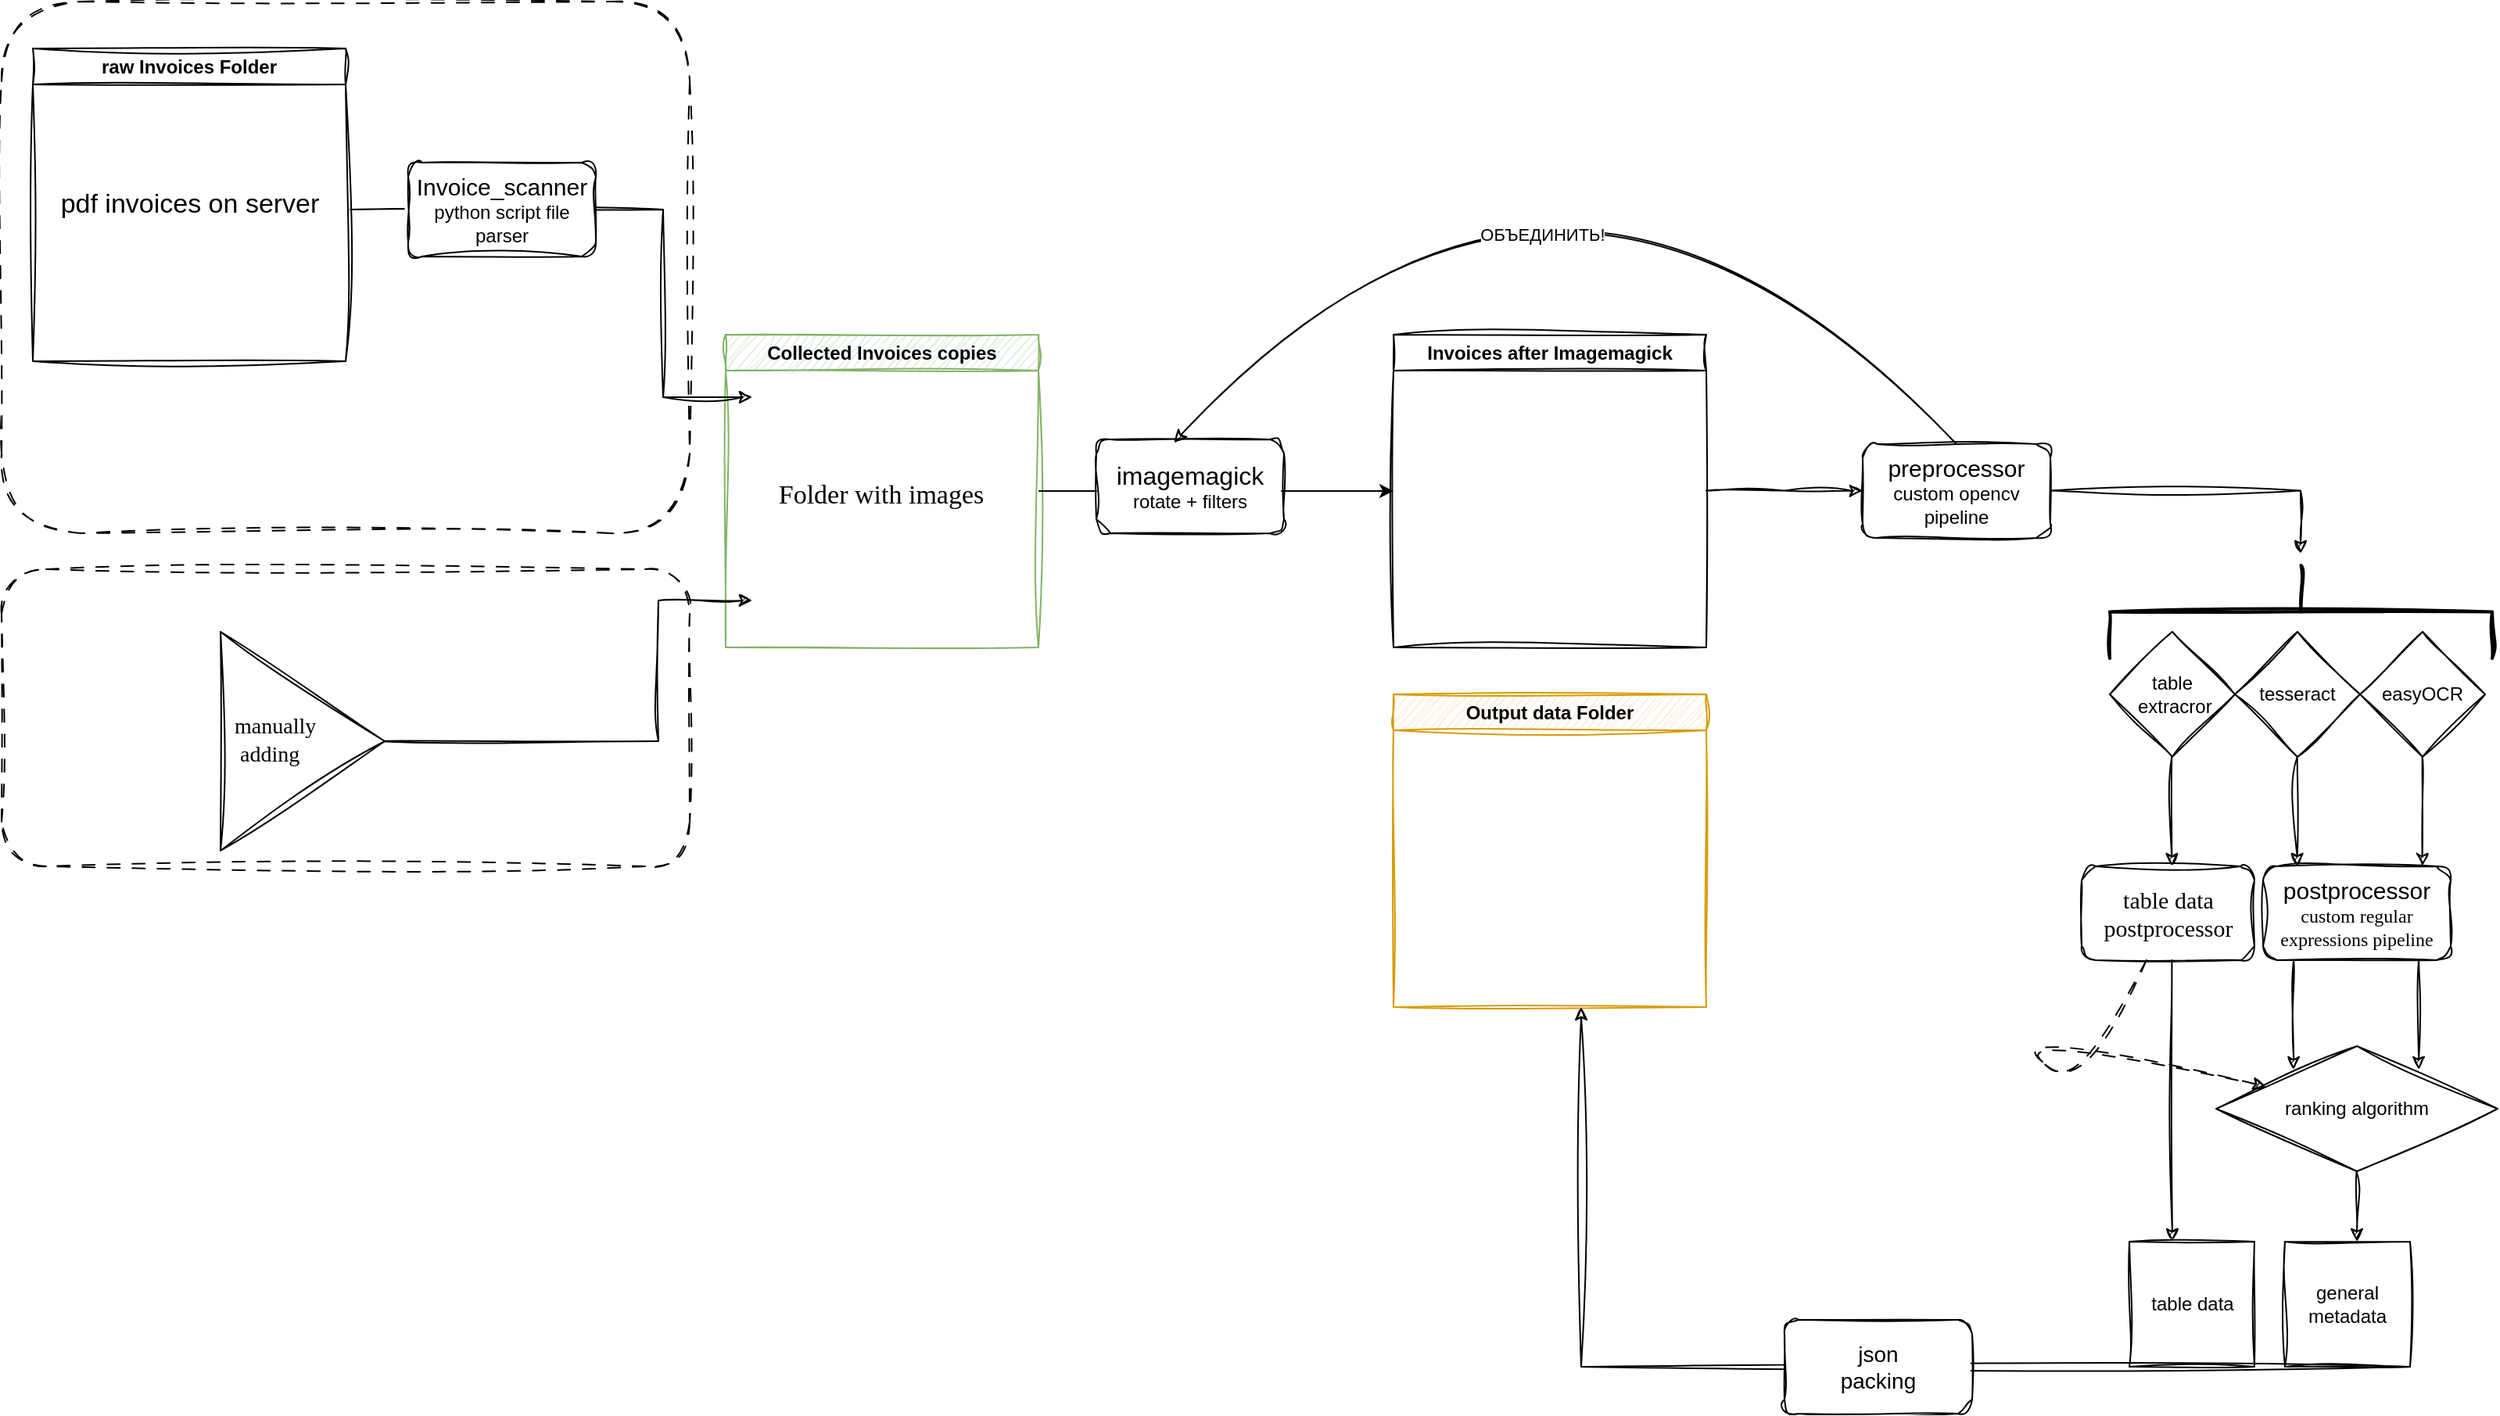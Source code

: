 <mxfile version="24.3.0" type="github">
  <diagram name="Page-1" id="c7488fd3-1785-93aa-aadb-54a6760d102a">
    <mxGraphModel dx="2712" dy="1029" grid="1" gridSize="10" guides="1" tooltips="1" connect="1" arrows="1" fold="1" page="0" pageScale="1" pageWidth="1100" pageHeight="850" background="none" math="0" shadow="0">
      <root>
        <mxCell id="0" />
        <mxCell id="1" parent="0" />
        <mxCell id="VpYOYdDEtLLiw2a9x_M3-15" value="" style="rounded=1;whiteSpace=wrap;html=1;fillColor=none;dashed=1;dashPattern=8 8;sketch=1;curveFitting=1;jiggle=2;" vertex="1" parent="1">
          <mxGeometry x="-580" y="410" width="440" height="190" as="geometry" />
        </mxCell>
        <mxCell id="VpYOYdDEtLLiw2a9x_M3-12" value="" style="rounded=1;whiteSpace=wrap;html=1;fillColor=none;dashed=1;dashPattern=8 8;strokeColor=#000000;sketch=1;curveFitting=1;jiggle=2;" vertex="1" parent="1">
          <mxGeometry x="-580" y="47" width="440" height="340" as="geometry" />
        </mxCell>
        <mxCell id="KSi--I2HWIigC96DzlO8-2" value="" style="strokeWidth=2;html=1;shape=mxgraph.flowchart.annotation_1;align=left;pointerEvents=1;" parent="1" vertex="1">
          <mxGeometry x="720" y="450" height="100" as="geometry" />
        </mxCell>
        <mxCell id="KSi--I2HWIigC96DzlO8-4" value="Invoices after Imagemagick" style="swimlane;whiteSpace=wrap;html=1;sketch=1;curveFitting=1;jiggle=2;" parent="1" vertex="1">
          <mxGeometry x="310" y="260" width="200" height="200" as="geometry" />
        </mxCell>
        <mxCell id="KSi--I2HWIigC96DzlO8-6" value="tesseract" style="rhombus;whiteSpace=wrap;html=1;sketch=1;curveFitting=1;jiggle=2;" parent="1" vertex="1">
          <mxGeometry x="848" y="450" width="80" height="80" as="geometry" />
        </mxCell>
        <mxCell id="KSi--I2HWIigC96DzlO8-7" value="table&lt;div&gt;&amp;nbsp;extracror&lt;/div&gt;" style="rhombus;whiteSpace=wrap;html=1;sketch=1;curveFitting=1;jiggle=2;" parent="1" vertex="1">
          <mxGeometry x="768" y="450" width="80" height="80" as="geometry" />
        </mxCell>
        <mxCell id="KSi--I2HWIigC96DzlO8-8" value="&lt;font style=&quot;font-size: 15px;&quot;&gt;preprocessor&lt;/font&gt;&lt;div&gt;custom opencv pipeline&lt;/div&gt;" style="rounded=1;whiteSpace=wrap;html=1;sketch=1;curveFitting=1;jiggle=2;" parent="1" vertex="1">
          <mxGeometry x="610" y="330" width="120" height="60" as="geometry" />
        </mxCell>
        <mxCell id="KSi--I2HWIigC96DzlO8-9" value="Output data Folder" style="swimlane;whiteSpace=wrap;html=1;glass=0;shadow=0;sketch=1;curveFitting=1;jiggle=2;fillColor=#ffe6cc;strokeColor=#d79b00;" parent="1" vertex="1">
          <mxGeometry x="310" y="490" width="200" height="200" as="geometry" />
        </mxCell>
        <mxCell id="VpYOYdDEtLLiw2a9x_M3-1" value="raw Invoices Folder" style="swimlane;whiteSpace=wrap;html=1;sketch=1;curveFitting=1;jiggle=2;" vertex="1" parent="1">
          <mxGeometry x="-560" y="77" width="200" height="200" as="geometry" />
        </mxCell>
        <mxCell id="VpYOYdDEtLLiw2a9x_M3-9" value="&lt;font style=&quot;font-size: 17px;&quot;&gt;pdf invoices on server&lt;/font&gt;" style="text;html=1;align=center;verticalAlign=middle;resizable=0;points=[];autosize=1;strokeColor=none;fillColor=none;strokeWidth=4;sketch=1;curveFitting=1;jiggle=2;" vertex="1" parent="VpYOYdDEtLLiw2a9x_M3-1">
          <mxGeometry x="5" y="85" width="190" height="30" as="geometry" />
        </mxCell>
        <mxCell id="VpYOYdDEtLLiw2a9x_M3-4" value="Collected Invoices copies" style="swimlane;whiteSpace=wrap;html=1;sketch=1;curveFitting=1;jiggle=2;fillColor=#d5e8d4;strokeColor=#82b366;" vertex="1" parent="1">
          <mxGeometry x="-117" y="260" width="200" height="200" as="geometry" />
        </mxCell>
        <mxCell id="VpYOYdDEtLLiw2a9x_M3-2" style="rounded=0;orthogonalLoop=1;jettySize=auto;html=1;sketch=1;curveFitting=1;jiggle=2;" edge="1" parent="VpYOYdDEtLLiw2a9x_M3-4">
          <mxGeometry relative="1" as="geometry">
            <mxPoint x="17" y="40" as="targetPoint" />
            <mxPoint x="-240" y="-80" as="sourcePoint" />
            <Array as="points">
              <mxPoint x="-40" y="-80" />
              <mxPoint x="-40" y="40" />
            </Array>
          </mxGeometry>
        </mxCell>
        <mxCell id="VpYOYdDEtLLiw2a9x_M3-6" style="edgeStyle=orthogonalEdgeStyle;rounded=0;orthogonalLoop=1;jettySize=auto;html=1;entryX=0;entryY=0.5;entryDx=0;entryDy=0;exitX=1;exitY=0.5;exitDx=0;exitDy=0;" edge="1" parent="1" source="VpYOYdDEtLLiw2a9x_M3-4" target="KSi--I2HWIigC96DzlO8-4">
          <mxGeometry relative="1" as="geometry">
            <mxPoint x="110" y="360" as="targetPoint" />
            <mxPoint x="90" y="360" as="sourcePoint" />
            <Array as="points" />
          </mxGeometry>
        </mxCell>
        <mxCell id="VpYOYdDEtLLiw2a9x_M3-19" style="rounded=0;orthogonalLoop=1;jettySize=auto;html=1;sketch=1;curveFitting=1;jiggle=2;" edge="1" parent="1">
          <mxGeometry relative="1" as="geometry">
            <mxPoint x="-100" y="430" as="targetPoint" />
            <mxPoint x="-340" y="520" as="sourcePoint" />
            <Array as="points">
              <mxPoint x="-160" y="520" />
              <mxPoint x="-160" y="430" />
            </Array>
          </mxGeometry>
        </mxCell>
        <mxCell id="VpYOYdDEtLLiw2a9x_M3-20" value="&lt;div style=&quot;text-align: center;&quot;&gt;&lt;span style=&quot;font-size: 14px; font-family: &amp;quot;Comic Sans MS&amp;quot;; background-color: initial;&quot;&gt;&amp;nbsp; manually&lt;/span&gt;&lt;/div&gt;&lt;div style=&quot;text-align: center; font-size: 14px;&quot;&gt;&lt;font face=&quot;Comic Sans MS&quot; style=&quot;font-size: 14px;&quot;&gt;adding&lt;/font&gt;&lt;/div&gt;" style="triangle;whiteSpace=wrap;html=1;align=left;sketch=1;curveFitting=1;jiggle=2;" vertex="1" parent="1">
          <mxGeometry x="-440" y="450" width="105" height="140" as="geometry" />
        </mxCell>
        <mxCell id="VpYOYdDEtLLiw2a9x_M3-21" value="&lt;span style=&quot;font-size: 17px;&quot;&gt;Folder with images&lt;/span&gt;" style="text;html=1;align=center;verticalAlign=middle;resizable=0;points=[];autosize=1;strokeColor=none;fillColor=none;sketch=1;curveFitting=1;jiggle=2;fontFamily=Comic Sans MS;" vertex="1" parent="1">
          <mxGeometry x="-103" y="348" width="170" height="30" as="geometry" />
        </mxCell>
        <mxCell id="VpYOYdDEtLLiw2a9x_M3-23" value="&lt;font style=&quot;font-size: 16px;&quot;&gt;imagemagick&lt;/font&gt;&lt;div&gt;rotate + filters&lt;/div&gt;" style="rounded=1;whiteSpace=wrap;html=1;sketch=1;curveFitting=1;jiggle=2;" vertex="1" parent="1">
          <mxGeometry x="120" y="327" width="120" height="60" as="geometry" />
        </mxCell>
        <mxCell id="VpYOYdDEtLLiw2a9x_M3-3" value="&lt;font style=&quot;font-size: 15px;&quot;&gt;Invoice_scanner&lt;/font&gt;&lt;div style=&quot;&quot;&gt;&lt;font style=&quot;font-size: 12px;&quot;&gt;python script file parser&lt;/font&gt;&lt;/div&gt;" style="rounded=1;whiteSpace=wrap;html=1;sketch=1;curveFitting=1;jiggle=2;" vertex="1" parent="1">
          <mxGeometry x="-320" y="150" width="120" height="60" as="geometry" />
        </mxCell>
        <mxCell id="VpYOYdDEtLLiw2a9x_M3-25" value="" style="curved=1;endArrow=classic;html=1;rounded=0;exitX=0.5;exitY=0;exitDx=0;exitDy=0;entryX=0.413;entryY=0.033;entryDx=0;entryDy=0;entryPerimeter=0;sketch=1;curveFitting=1;jiggle=2;" edge="1" parent="1" source="KSi--I2HWIigC96DzlO8-8" target="VpYOYdDEtLLiw2a9x_M3-23">
          <mxGeometry width="50" height="50" relative="1" as="geometry">
            <mxPoint x="390" y="420" as="sourcePoint" />
            <mxPoint x="350" y="170" as="targetPoint" />
            <Array as="points">
              <mxPoint x="420" y="60" />
            </Array>
          </mxGeometry>
        </mxCell>
        <mxCell id="VpYOYdDEtLLiw2a9x_M3-26" value="ОБЪЕДИНИТЬ!" style="edgeLabel;html=1;align=center;verticalAlign=middle;resizable=0;points=[];" vertex="1" connectable="0" parent="VpYOYdDEtLLiw2a9x_M3-25">
          <mxGeometry x="0.3" y="81" relative="1" as="geometry">
            <mxPoint as="offset" />
          </mxGeometry>
        </mxCell>
        <mxCell id="VpYOYdDEtLLiw2a9x_M3-27" value="easyOCR" style="rhombus;whiteSpace=wrap;html=1;sketch=1;curveFitting=1;jiggle=2;" vertex="1" parent="1">
          <mxGeometry x="928" y="450" width="80" height="80" as="geometry" />
        </mxCell>
        <mxCell id="VpYOYdDEtLLiw2a9x_M3-29" value="&lt;font style=&quot;font-size: 15px;&quot;&gt;postprocessor&lt;/font&gt;&lt;div&gt;&lt;font face=&quot;Comic Sans MS&quot;&gt;custom regular expressions pipeline&lt;/font&gt;&lt;/div&gt;" style="rounded=1;whiteSpace=wrap;html=1;sketch=1;curveFitting=1;jiggle=2;" vertex="1" parent="1">
          <mxGeometry x="866" y="600" width="120" height="60" as="geometry" />
        </mxCell>
        <mxCell id="VpYOYdDEtLLiw2a9x_M3-34" value="" style="endArrow=classic;html=1;rounded=0;exitX=0.5;exitY=1;exitDx=0;exitDy=0;entryX=0.917;entryY=0;entryDx=0;entryDy=0;entryPerimeter=0;sketch=1;curveFitting=1;jiggle=2;" edge="1" parent="1">
          <mxGeometry width="50" height="50" relative="1" as="geometry">
            <mxPoint x="887.86" y="530" as="sourcePoint" />
            <mxPoint x="887.86" y="600" as="targetPoint" />
          </mxGeometry>
        </mxCell>
        <mxCell id="VpYOYdDEtLLiw2a9x_M3-35" value="" style="endArrow=classic;html=1;rounded=0;exitX=0.5;exitY=1;exitDx=0;exitDy=0;entryX=0.917;entryY=0;entryDx=0;entryDy=0;entryPerimeter=0;sketch=1;curveFitting=1;jiggle=2;" edge="1" parent="1">
          <mxGeometry width="50" height="50" relative="1" as="geometry">
            <mxPoint x="967.83" y="530" as="sourcePoint" />
            <mxPoint x="967.83" y="600" as="targetPoint" />
          </mxGeometry>
        </mxCell>
        <mxCell id="VpYOYdDEtLLiw2a9x_M3-37" value="ranking algorithm" style="rhombus;whiteSpace=wrap;html=1;sketch=1;curveFitting=1;jiggle=2;" vertex="1" parent="1">
          <mxGeometry x="836" y="715" width="180" height="80" as="geometry" />
        </mxCell>
        <mxCell id="VpYOYdDEtLLiw2a9x_M3-39" value="" style="endArrow=classic;html=1;rounded=0;exitX=0.5;exitY=1;exitDx=0;exitDy=0;entryX=0.917;entryY=0;entryDx=0;entryDy=0;entryPerimeter=0;sketch=1;curveFitting=1;jiggle=2;" edge="1" parent="1">
          <mxGeometry width="50" height="50" relative="1" as="geometry">
            <mxPoint x="885.6" y="660" as="sourcePoint" />
            <mxPoint x="885.6" y="730" as="targetPoint" />
          </mxGeometry>
        </mxCell>
        <mxCell id="VpYOYdDEtLLiw2a9x_M3-40" value="" style="endArrow=classic;html=1;rounded=0;exitX=0.5;exitY=1;exitDx=0;exitDy=0;entryX=0.917;entryY=0;entryDx=0;entryDy=0;entryPerimeter=0;sketch=1;curveFitting=1;jiggle=2;" edge="1" parent="1">
          <mxGeometry width="50" height="50" relative="1" as="geometry">
            <mxPoint x="965.57" y="660" as="sourcePoint" />
            <mxPoint x="965.57" y="730" as="targetPoint" />
          </mxGeometry>
        </mxCell>
        <mxCell id="VpYOYdDEtLLiw2a9x_M3-41" value="" style="strokeWidth=2;html=1;shape=mxgraph.flowchart.annotation_2;align=left;labelPosition=right;pointerEvents=1;rotation=90;sketch=1;curveFitting=1;jiggle=2;" vertex="1" parent="1">
          <mxGeometry x="860.5" y="315" width="59.5" height="244.5" as="geometry" />
        </mxCell>
        <mxCell id="VpYOYdDEtLLiw2a9x_M3-43" value="" style="endArrow=classic;html=1;rounded=0;edgeStyle=elbowEdgeStyle;sketch=1;curveFitting=1;jiggle=2;" edge="1" parent="1">
          <mxGeometry width="50" height="50" relative="1" as="geometry">
            <mxPoint x="510" y="359.76" as="sourcePoint" />
            <mxPoint x="610" y="360" as="targetPoint" />
            <Array as="points" />
          </mxGeometry>
        </mxCell>
        <mxCell id="VpYOYdDEtLLiw2a9x_M3-44" value="" style="endArrow=classic;html=1;rounded=0;edgeStyle=elbowEdgeStyle;sketch=1;curveFitting=1;jiggle=2;" edge="1" parent="1">
          <mxGeometry width="50" height="50" relative="1" as="geometry">
            <mxPoint x="730" y="359.76" as="sourcePoint" />
            <mxPoint x="890" y="400" as="targetPoint" />
            <Array as="points">
              <mxPoint x="890" y="360" />
            </Array>
          </mxGeometry>
        </mxCell>
        <mxCell id="VpYOYdDEtLLiw2a9x_M3-45" value="" style="endArrow=classic;html=1;rounded=0;exitX=0.5;exitY=1;exitDx=0;exitDy=0;sketch=1;curveFitting=1;jiggle=2;" edge="1" parent="1">
          <mxGeometry width="50" height="50" relative="1" as="geometry">
            <mxPoint x="925.76" y="795" as="sourcePoint" />
            <mxPoint x="926" y="840" as="targetPoint" />
          </mxGeometry>
        </mxCell>
        <mxCell id="VpYOYdDEtLLiw2a9x_M3-46" value="general metadata" style="whiteSpace=wrap;html=1;aspect=fixed;sketch=1;curveFitting=1;jiggle=2;" vertex="1" parent="1">
          <mxGeometry x="880" y="840" width="80" height="80" as="geometry" />
        </mxCell>
        <mxCell id="VpYOYdDEtLLiw2a9x_M3-47" value="" style="endArrow=classic;html=1;rounded=0;exitX=0.5;exitY=1;exitDx=0;exitDy=0;entryX=0.917;entryY=0;entryDx=0;entryDy=0;entryPerimeter=0;sketch=1;curveFitting=1;jiggle=2;" edge="1" parent="1">
          <mxGeometry width="50" height="50" relative="1" as="geometry">
            <mxPoint x="807.66" y="530" as="sourcePoint" />
            <mxPoint x="807.66" y="600" as="targetPoint" />
          </mxGeometry>
        </mxCell>
        <mxCell id="VpYOYdDEtLLiw2a9x_M3-48" value="&lt;font face=&quot;Comic Sans MS&quot; style=&quot;font-size: 15px;&quot;&gt;table data postprocessor&lt;/font&gt;" style="rounded=1;whiteSpace=wrap;html=1;sketch=1;curveFitting=1;jiggle=2;" vertex="1" parent="1">
          <mxGeometry x="750" y="600" width="110.5" height="60" as="geometry" />
        </mxCell>
        <mxCell id="VpYOYdDEtLLiw2a9x_M3-49" value="" style="endArrow=classic;html=1;rounded=0;exitX=0.5;exitY=1;exitDx=0;exitDy=0;sketch=1;curveFitting=1;jiggle=2;" edge="1" parent="1">
          <mxGeometry width="50" height="50" relative="1" as="geometry">
            <mxPoint x="807.66" y="660" as="sourcePoint" />
            <mxPoint x="808" y="840" as="targetPoint" />
          </mxGeometry>
        </mxCell>
        <mxCell id="VpYOYdDEtLLiw2a9x_M3-50" value="table data" style="whiteSpace=wrap;html=1;aspect=fixed;sketch=1;curveFitting=1;jiggle=2;" vertex="1" parent="1">
          <mxGeometry x="780.5" y="840" width="80" height="80" as="geometry" />
        </mxCell>
        <mxCell id="VpYOYdDEtLLiw2a9x_M3-52" value="" style="curved=1;endArrow=classic;html=1;rounded=0;dashed=1;dashPattern=8 8;sketch=1;curveFitting=1;jiggle=2;" edge="1" parent="1" source="VpYOYdDEtLLiw2a9x_M3-48" target="VpYOYdDEtLLiw2a9x_M3-37">
          <mxGeometry width="50" height="50" relative="1" as="geometry">
            <mxPoint x="700" y="750" as="sourcePoint" />
            <mxPoint x="750" y="700" as="targetPoint" />
            <Array as="points">
              <mxPoint x="750" y="750" />
              <mxPoint x="700" y="700" />
            </Array>
          </mxGeometry>
        </mxCell>
        <mxCell id="VpYOYdDEtLLiw2a9x_M3-53" value="" style="endArrow=classic;html=1;rounded=0;sketch=1;curveFitting=1;jiggle=2;" edge="1" parent="1">
          <mxGeometry width="50" height="50" relative="1" as="geometry">
            <mxPoint x="960" y="920" as="sourcePoint" />
            <mxPoint x="430" y="690" as="targetPoint" />
            <Array as="points">
              <mxPoint x="430" y="920" />
            </Array>
          </mxGeometry>
        </mxCell>
        <mxCell id="VpYOYdDEtLLiw2a9x_M3-56" value="&lt;font style=&quot;font-size: 14px;&quot;&gt;json&lt;/font&gt;&lt;div style=&quot;font-size: 14px;&quot;&gt;&lt;font style=&quot;font-size: 14px;&quot;&gt;packing&lt;/font&gt;&lt;/div&gt;" style="rounded=1;whiteSpace=wrap;html=1;sketch=1;curveFitting=1;jiggle=2;" vertex="1" parent="1">
          <mxGeometry x="560" y="890" width="120" height="60" as="geometry" />
        </mxCell>
      </root>
    </mxGraphModel>
  </diagram>
</mxfile>
